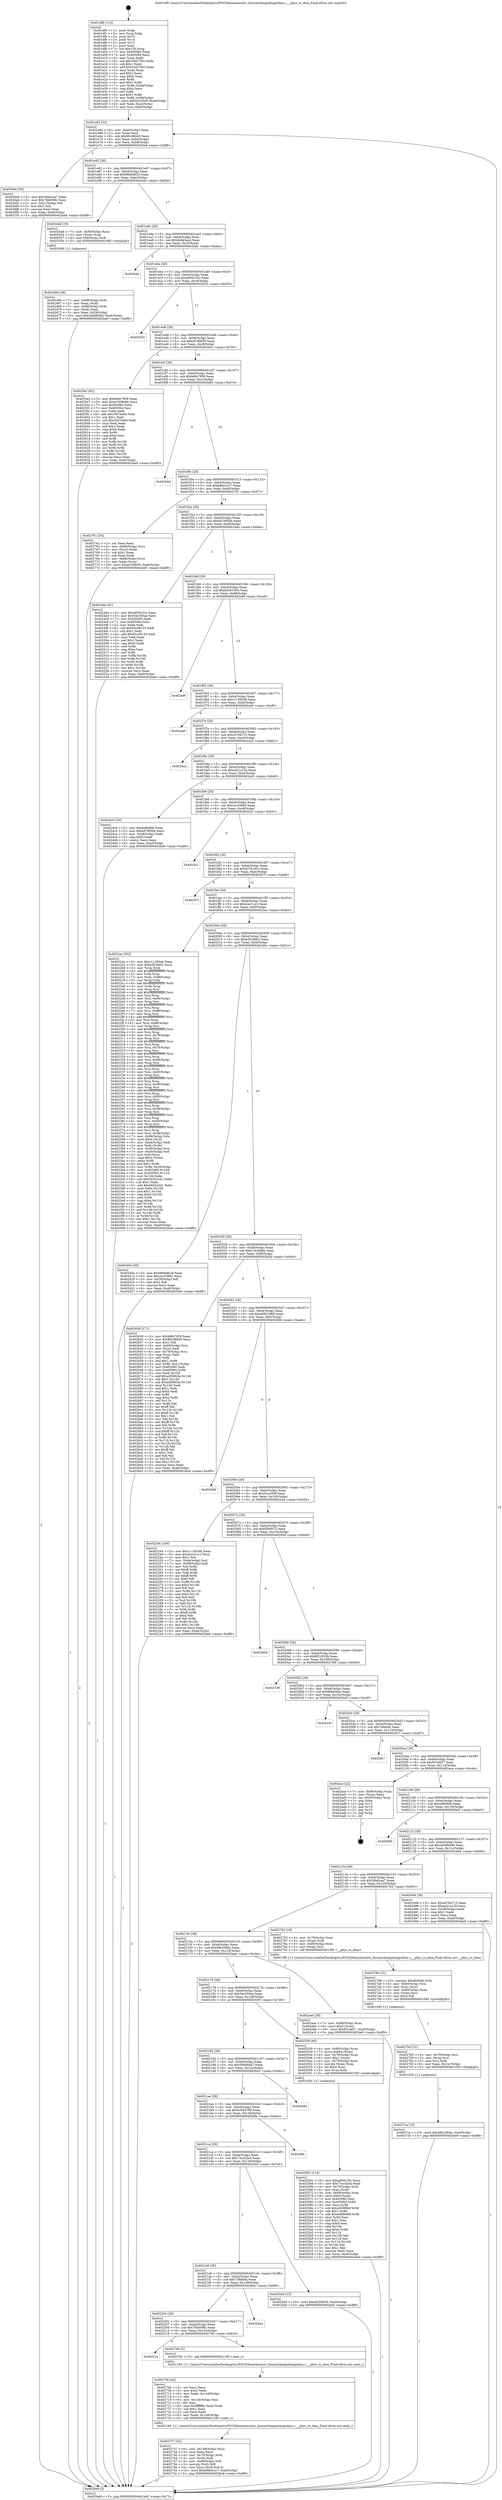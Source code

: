 digraph "0x401df0" {
  label = "0x401df0 (/mnt/c/Users/mathe/Desktop/tcc/POCII/binaries/extr_linuxarchmipsbmipsdma.c___phys_to_dma_Final-ollvm.out::main(0))"
  labelloc = "t"
  node[shape=record]

  Entry [label="",width=0.3,height=0.3,shape=circle,fillcolor=black,style=filled]
  "0x401e62" [label="{
     0x401e62 [32]\l
     | [instrs]\l
     &nbsp;&nbsp;0x401e62 \<+6\>: mov -0xa0(%rbp),%eax\l
     &nbsp;&nbsp;0x401e68 \<+2\>: mov %eax,%ecx\l
     &nbsp;&nbsp;0x401e6a \<+6\>: sub $0x80c08045,%ecx\l
     &nbsp;&nbsp;0x401e70 \<+6\>: mov %eax,-0xb4(%rbp)\l
     &nbsp;&nbsp;0x401e76 \<+6\>: mov %ecx,-0xb8(%rbp)\l
     &nbsp;&nbsp;0x401e7c \<+6\>: je 00000000004026e8 \<main+0x8f8\>\l
  }"]
  "0x4026e8" [label="{
     0x4026e8 [30]\l
     | [instrs]\l
     &nbsp;&nbsp;0x4026e8 \<+5\>: mov $0x38a0caa7,%eax\l
     &nbsp;&nbsp;0x4026ed \<+5\>: mov $0x76b009fc,%ecx\l
     &nbsp;&nbsp;0x4026f2 \<+3\>: mov -0x21(%rbp),%dl\l
     &nbsp;&nbsp;0x4026f5 \<+3\>: test $0x1,%dl\l
     &nbsp;&nbsp;0x4026f8 \<+3\>: cmovne %ecx,%eax\l
     &nbsp;&nbsp;0x4026fb \<+6\>: mov %eax,-0xa0(%rbp)\l
     &nbsp;&nbsp;0x402701 \<+5\>: jmp 0000000000402be9 \<main+0xdf9\>\l
  }"]
  "0x401e82" [label="{
     0x401e82 [28]\l
     | [instrs]\l
     &nbsp;&nbsp;0x401e82 \<+5\>: jmp 0000000000401e87 \<main+0x97\>\l
     &nbsp;&nbsp;0x401e87 \<+6\>: mov -0xb4(%rbp),%eax\l
     &nbsp;&nbsp;0x401e8d \<+5\>: sub $0x96dd4b29,%eax\l
     &nbsp;&nbsp;0x401e92 \<+6\>: mov %eax,-0xbc(%rbp)\l
     &nbsp;&nbsp;0x401e98 \<+6\>: je 000000000040244d \<main+0x65d\>\l
  }"]
  Exit [label="",width=0.3,height=0.3,shape=circle,fillcolor=black,style=filled,peripheries=2]
  "0x40244d" [label="{
     0x40244d [19]\l
     | [instrs]\l
     &nbsp;&nbsp;0x40244d \<+7\>: mov -0x90(%rbp),%rax\l
     &nbsp;&nbsp;0x402454 \<+3\>: mov (%rax),%rax\l
     &nbsp;&nbsp;0x402457 \<+4\>: mov 0x8(%rax),%rdi\l
     &nbsp;&nbsp;0x40245b \<+5\>: call 0000000000401060 \<atoi@plt\>\l
     | [calls]\l
     &nbsp;&nbsp;0x401060 \{1\} (unknown)\l
  }"]
  "0x401e9e" [label="{
     0x401e9e [28]\l
     | [instrs]\l
     &nbsp;&nbsp;0x401e9e \<+5\>: jmp 0000000000401ea3 \<main+0xb3\>\l
     &nbsp;&nbsp;0x401ea3 \<+6\>: mov -0xb4(%rbp),%eax\l
     &nbsp;&nbsp;0x401ea9 \<+5\>: sub $0x9a8d3acd,%eax\l
     &nbsp;&nbsp;0x401eae \<+6\>: mov %eax,-0xc0(%rbp)\l
     &nbsp;&nbsp;0x401eb4 \<+6\>: je 0000000000402bda \<main+0xdea\>\l
  }"]
  "0x4027ca" [label="{
     0x4027ca [15]\l
     | [instrs]\l
     &nbsp;&nbsp;0x4027ca \<+10\>: movl $0x48b3384e,-0xa0(%rbp)\l
     &nbsp;&nbsp;0x4027d4 \<+5\>: jmp 0000000000402be9 \<main+0xdf9\>\l
  }"]
  "0x402bda" [label="{
     0x402bda\l
  }", style=dashed]
  "0x401eba" [label="{
     0x401eba [28]\l
     | [instrs]\l
     &nbsp;&nbsp;0x401eba \<+5\>: jmp 0000000000401ebf \<main+0xcf\>\l
     &nbsp;&nbsp;0x401ebf \<+6\>: mov -0xb4(%rbp),%eax\l
     &nbsp;&nbsp;0x401ec5 \<+5\>: sub $0xa850c33c,%eax\l
     &nbsp;&nbsp;0x401eca \<+6\>: mov %eax,-0xc4(%rbp)\l
     &nbsp;&nbsp;0x401ed0 \<+6\>: je 0000000000402b25 \<main+0xd35\>\l
  }"]
  "0x4027b5" [label="{
     0x4027b5 [21]\l
     | [instrs]\l
     &nbsp;&nbsp;0x4027b5 \<+4\>: mov -0x70(%rbp),%rsi\l
     &nbsp;&nbsp;0x4027b9 \<+3\>: mov (%rsi),%rsi\l
     &nbsp;&nbsp;0x4027bc \<+3\>: mov %rsi,%rdi\l
     &nbsp;&nbsp;0x4027bf \<+6\>: mov %eax,-0x14c(%rbp)\l
     &nbsp;&nbsp;0x4027c5 \<+5\>: call 0000000000401030 \<free@plt\>\l
     | [calls]\l
     &nbsp;&nbsp;0x401030 \{1\} (unknown)\l
  }"]
  "0x402b25" [label="{
     0x402b25\l
  }", style=dashed]
  "0x401ed6" [label="{
     0x401ed6 [28]\l
     | [instrs]\l
     &nbsp;&nbsp;0x401ed6 \<+5\>: jmp 0000000000401edb \<main+0xeb\>\l
     &nbsp;&nbsp;0x401edb \<+6\>: mov -0xb4(%rbp),%eax\l
     &nbsp;&nbsp;0x401ee1 \<+5\>: sub $0xaf190b59,%eax\l
     &nbsp;&nbsp;0x401ee6 \<+6\>: mov %eax,-0xc8(%rbp)\l
     &nbsp;&nbsp;0x401eec \<+6\>: je 00000000004025e2 \<main+0x7f2\>\l
  }"]
  "0x402796" [label="{
     0x402796 [31]\l
     | [instrs]\l
     &nbsp;&nbsp;0x402796 \<+10\>: movabs $0x4030d6,%rdi\l
     &nbsp;&nbsp;0x4027a0 \<+4\>: mov -0x60(%rbp),%rsi\l
     &nbsp;&nbsp;0x4027a4 \<+3\>: mov %rax,(%rsi)\l
     &nbsp;&nbsp;0x4027a7 \<+4\>: mov -0x60(%rbp),%rax\l
     &nbsp;&nbsp;0x4027ab \<+3\>: mov (%rax),%rsi\l
     &nbsp;&nbsp;0x4027ae \<+2\>: mov $0x0,%al\l
     &nbsp;&nbsp;0x4027b0 \<+5\>: call 0000000000401040 \<printf@plt\>\l
     | [calls]\l
     &nbsp;&nbsp;0x401040 \{1\} (unknown)\l
  }"]
  "0x4025e2" [label="{
     0x4025e2 [91]\l
     | [instrs]\l
     &nbsp;&nbsp;0x4025e2 \<+5\>: mov $0xb6fa7959,%eax\l
     &nbsp;&nbsp;0x4025e7 \<+5\>: mov $0xe7d38d8e,%ecx\l
     &nbsp;&nbsp;0x4025ec \<+7\>: mov 0x405060,%edx\l
     &nbsp;&nbsp;0x4025f3 \<+7\>: mov 0x405064,%esi\l
     &nbsp;&nbsp;0x4025fa \<+2\>: mov %edx,%edi\l
     &nbsp;&nbsp;0x4025fc \<+6\>: add $0xc587ee0e,%edi\l
     &nbsp;&nbsp;0x402602 \<+3\>: sub $0x1,%edi\l
     &nbsp;&nbsp;0x402605 \<+6\>: sub $0xc587ee0e,%edi\l
     &nbsp;&nbsp;0x40260b \<+3\>: imul %edi,%edx\l
     &nbsp;&nbsp;0x40260e \<+3\>: and $0x1,%edx\l
     &nbsp;&nbsp;0x402611 \<+3\>: cmp $0x0,%edx\l
     &nbsp;&nbsp;0x402614 \<+4\>: sete %r8b\l
     &nbsp;&nbsp;0x402618 \<+3\>: cmp $0xa,%esi\l
     &nbsp;&nbsp;0x40261b \<+4\>: setl %r9b\l
     &nbsp;&nbsp;0x40261f \<+3\>: mov %r8b,%r10b\l
     &nbsp;&nbsp;0x402622 \<+3\>: and %r9b,%r10b\l
     &nbsp;&nbsp;0x402625 \<+3\>: xor %r9b,%r8b\l
     &nbsp;&nbsp;0x402628 \<+3\>: or %r8b,%r10b\l
     &nbsp;&nbsp;0x40262b \<+4\>: test $0x1,%r10b\l
     &nbsp;&nbsp;0x40262f \<+3\>: cmovne %ecx,%eax\l
     &nbsp;&nbsp;0x402632 \<+6\>: mov %eax,-0xa0(%rbp)\l
     &nbsp;&nbsp;0x402638 \<+5\>: jmp 0000000000402be9 \<main+0xdf9\>\l
  }"]
  "0x401ef2" [label="{
     0x401ef2 [28]\l
     | [instrs]\l
     &nbsp;&nbsp;0x401ef2 \<+5\>: jmp 0000000000401ef7 \<main+0x107\>\l
     &nbsp;&nbsp;0x401ef7 \<+6\>: mov -0xb4(%rbp),%eax\l
     &nbsp;&nbsp;0x401efd \<+5\>: sub $0xb6fa7959,%eax\l
     &nbsp;&nbsp;0x401f02 \<+6\>: mov %eax,-0xcc(%rbp)\l
     &nbsp;&nbsp;0x401f08 \<+6\>: je 0000000000402b6d \<main+0xd7d\>\l
  }"]
  "0x402737" [label="{
     0x402737 [42]\l
     | [instrs]\l
     &nbsp;&nbsp;0x402737 \<+6\>: mov -0x148(%rbp),%ecx\l
     &nbsp;&nbsp;0x40273d \<+3\>: imul %eax,%ecx\l
     &nbsp;&nbsp;0x402740 \<+4\>: mov -0x70(%rbp),%rdi\l
     &nbsp;&nbsp;0x402744 \<+3\>: mov (%rdi),%rdi\l
     &nbsp;&nbsp;0x402747 \<+4\>: mov -0x68(%rbp),%r8\l
     &nbsp;&nbsp;0x40274b \<+3\>: movslq (%r8),%r8\l
     &nbsp;&nbsp;0x40274e \<+4\>: mov %ecx,(%rdi,%r8,4)\l
     &nbsp;&nbsp;0x402752 \<+10\>: movl $0xb96cb1e7,-0xa0(%rbp)\l
     &nbsp;&nbsp;0x40275c \<+5\>: jmp 0000000000402be9 \<main+0xdf9\>\l
  }"]
  "0x402b6d" [label="{
     0x402b6d\l
  }", style=dashed]
  "0x401f0e" [label="{
     0x401f0e [28]\l
     | [instrs]\l
     &nbsp;&nbsp;0x401f0e \<+5\>: jmp 0000000000401f13 \<main+0x123\>\l
     &nbsp;&nbsp;0x401f13 \<+6\>: mov -0xb4(%rbp),%eax\l
     &nbsp;&nbsp;0x401f19 \<+5\>: sub $0xb96cb1e7,%eax\l
     &nbsp;&nbsp;0x401f1e \<+6\>: mov %eax,-0xd0(%rbp)\l
     &nbsp;&nbsp;0x401f24 \<+6\>: je 0000000000402761 \<main+0x971\>\l
  }"]
  "0x40270b" [label="{
     0x40270b [44]\l
     | [instrs]\l
     &nbsp;&nbsp;0x40270b \<+2\>: xor %ecx,%ecx\l
     &nbsp;&nbsp;0x40270d \<+5\>: mov $0x2,%edx\l
     &nbsp;&nbsp;0x402712 \<+6\>: mov %edx,-0x144(%rbp)\l
     &nbsp;&nbsp;0x402718 \<+1\>: cltd\l
     &nbsp;&nbsp;0x402719 \<+6\>: mov -0x144(%rbp),%esi\l
     &nbsp;&nbsp;0x40271f \<+2\>: idiv %esi\l
     &nbsp;&nbsp;0x402721 \<+6\>: imul $0xfffffffe,%edx,%edx\l
     &nbsp;&nbsp;0x402727 \<+3\>: sub $0x1,%ecx\l
     &nbsp;&nbsp;0x40272a \<+2\>: sub %ecx,%edx\l
     &nbsp;&nbsp;0x40272c \<+6\>: mov %edx,-0x148(%rbp)\l
     &nbsp;&nbsp;0x402732 \<+5\>: call 0000000000401160 \<next_i\>\l
     | [calls]\l
     &nbsp;&nbsp;0x401160 \{1\} (/mnt/c/Users/mathe/Desktop/tcc/POCII/binaries/extr_linuxarchmipsbmipsdma.c___phys_to_dma_Final-ollvm.out::next_i)\l
  }"]
  "0x402761" [label="{
     0x402761 [34]\l
     | [instrs]\l
     &nbsp;&nbsp;0x402761 \<+2\>: xor %eax,%eax\l
     &nbsp;&nbsp;0x402763 \<+4\>: mov -0x68(%rbp),%rcx\l
     &nbsp;&nbsp;0x402767 \<+2\>: mov (%rcx),%edx\l
     &nbsp;&nbsp;0x402769 \<+3\>: sub $0x1,%eax\l
     &nbsp;&nbsp;0x40276c \<+2\>: sub %eax,%edx\l
     &nbsp;&nbsp;0x40276e \<+4\>: mov -0x68(%rbp),%rcx\l
     &nbsp;&nbsp;0x402772 \<+2\>: mov %edx,(%rcx)\l
     &nbsp;&nbsp;0x402774 \<+10\>: movl $0xaf190b59,-0xa0(%rbp)\l
     &nbsp;&nbsp;0x40277e \<+5\>: jmp 0000000000402be9 \<main+0xdf9\>\l
  }"]
  "0x401f2a" [label="{
     0x401f2a [28]\l
     | [instrs]\l
     &nbsp;&nbsp;0x401f2a \<+5\>: jmp 0000000000401f2f \<main+0x13f\>\l
     &nbsp;&nbsp;0x401f2f \<+6\>: mov -0xb4(%rbp),%eax\l
     &nbsp;&nbsp;0x401f35 \<+5\>: sub $0xbd76f5bb,%eax\l
     &nbsp;&nbsp;0x401f3a \<+6\>: mov %eax,-0xd4(%rbp)\l
     &nbsp;&nbsp;0x401f40 \<+6\>: je 00000000004024de \<main+0x6ee\>\l
  }"]
  "0x40221e" [label="{
     0x40221e\l
  }", style=dashed]
  "0x4024de" [label="{
     0x4024de [91]\l
     | [instrs]\l
     &nbsp;&nbsp;0x4024de \<+5\>: mov $0xa850c33c,%eax\l
     &nbsp;&nbsp;0x4024e3 \<+5\>: mov $0x54e350ae,%ecx\l
     &nbsp;&nbsp;0x4024e8 \<+7\>: mov 0x405060,%edx\l
     &nbsp;&nbsp;0x4024ef \<+7\>: mov 0x405064,%esi\l
     &nbsp;&nbsp;0x4024f6 \<+2\>: mov %edx,%edi\l
     &nbsp;&nbsp;0x4024f8 \<+6\>: sub $0x83c08133,%edi\l
     &nbsp;&nbsp;0x4024fe \<+3\>: sub $0x1,%edi\l
     &nbsp;&nbsp;0x402501 \<+6\>: add $0x83c08133,%edi\l
     &nbsp;&nbsp;0x402507 \<+3\>: imul %edi,%edx\l
     &nbsp;&nbsp;0x40250a \<+3\>: and $0x1,%edx\l
     &nbsp;&nbsp;0x40250d \<+3\>: cmp $0x0,%edx\l
     &nbsp;&nbsp;0x402510 \<+4\>: sete %r8b\l
     &nbsp;&nbsp;0x402514 \<+3\>: cmp $0xa,%esi\l
     &nbsp;&nbsp;0x402517 \<+4\>: setl %r9b\l
     &nbsp;&nbsp;0x40251b \<+3\>: mov %r8b,%r10b\l
     &nbsp;&nbsp;0x40251e \<+3\>: and %r9b,%r10b\l
     &nbsp;&nbsp;0x402521 \<+3\>: xor %r9b,%r8b\l
     &nbsp;&nbsp;0x402524 \<+3\>: or %r8b,%r10b\l
     &nbsp;&nbsp;0x402527 \<+4\>: test $0x1,%r10b\l
     &nbsp;&nbsp;0x40252b \<+3\>: cmovne %ecx,%eax\l
     &nbsp;&nbsp;0x40252e \<+6\>: mov %eax,-0xa0(%rbp)\l
     &nbsp;&nbsp;0x402534 \<+5\>: jmp 0000000000402be9 \<main+0xdf9\>\l
  }"]
  "0x401f46" [label="{
     0x401f46 [28]\l
     | [instrs]\l
     &nbsp;&nbsp;0x401f46 \<+5\>: jmp 0000000000401f4b \<main+0x15b\>\l
     &nbsp;&nbsp;0x401f4b \<+6\>: mov -0xb4(%rbp),%eax\l
     &nbsp;&nbsp;0x401f51 \<+5\>: sub $0xbe361004,%eax\l
     &nbsp;&nbsp;0x401f56 \<+6\>: mov %eax,-0xd8(%rbp)\l
     &nbsp;&nbsp;0x401f5c \<+6\>: je 0000000000402a9f \<main+0xcaf\>\l
  }"]
  "0x402706" [label="{
     0x402706 [5]\l
     | [instrs]\l
     &nbsp;&nbsp;0x402706 \<+5\>: call 0000000000401160 \<next_i\>\l
     | [calls]\l
     &nbsp;&nbsp;0x401160 \{1\} (/mnt/c/Users/mathe/Desktop/tcc/POCII/binaries/extr_linuxarchmipsbmipsdma.c___phys_to_dma_Final-ollvm.out::next_i)\l
  }"]
  "0x402a9f" [label="{
     0x402a9f\l
  }", style=dashed]
  "0x401f62" [label="{
     0x401f62 [28]\l
     | [instrs]\l
     &nbsp;&nbsp;0x401f62 \<+5\>: jmp 0000000000401f67 \<main+0x177\>\l
     &nbsp;&nbsp;0x401f67 \<+6\>: mov -0xb4(%rbp),%eax\l
     &nbsp;&nbsp;0x401f6d \<+5\>: sub $0xc1138346,%eax\l
     &nbsp;&nbsp;0x401f72 \<+6\>: mov %eax,-0xdc(%rbp)\l
     &nbsp;&nbsp;0x401f78 \<+6\>: je 0000000000402ae0 \<main+0xcf0\>\l
  }"]
  "0x402202" [label="{
     0x402202 [28]\l
     | [instrs]\l
     &nbsp;&nbsp;0x402202 \<+5\>: jmp 0000000000402207 \<main+0x417\>\l
     &nbsp;&nbsp;0x402207 \<+6\>: mov -0xb4(%rbp),%eax\l
     &nbsp;&nbsp;0x40220d \<+5\>: sub $0x76b009fc,%eax\l
     &nbsp;&nbsp;0x402212 \<+6\>: mov %eax,-0x13c(%rbp)\l
     &nbsp;&nbsp;0x402218 \<+6\>: je 0000000000402706 \<main+0x916\>\l
  }"]
  "0x402ae0" [label="{
     0x402ae0\l
  }", style=dashed]
  "0x401f7e" [label="{
     0x401f7e [28]\l
     | [instrs]\l
     &nbsp;&nbsp;0x401f7e \<+5\>: jmp 0000000000401f83 \<main+0x193\>\l
     &nbsp;&nbsp;0x401f83 \<+6\>: mov -0xb4(%rbp),%eax\l
     &nbsp;&nbsp;0x401f89 \<+5\>: sub $0xcb784713,%eax\l
     &nbsp;&nbsp;0x401f8e \<+6\>: mov %eax,-0xe0(%rbp)\l
     &nbsp;&nbsp;0x401f94 \<+6\>: je 00000000004024a2 \<main+0x6b2\>\l
  }"]
  "0x4029e4" [label="{
     0x4029e4\l
  }", style=dashed]
  "0x4024a2" [label="{
     0x4024a2\l
  }", style=dashed]
  "0x401f9a" [label="{
     0x401f9a [28]\l
     | [instrs]\l
     &nbsp;&nbsp;0x401f9a \<+5\>: jmp 0000000000401f9f \<main+0x1af\>\l
     &nbsp;&nbsp;0x401f9f \<+6\>: mov -0xb4(%rbp),%eax\l
     &nbsp;&nbsp;0x401fa5 \<+5\>: sub $0xce21a12b,%eax\l
     &nbsp;&nbsp;0x401faa \<+6\>: mov %eax,-0xe4(%rbp)\l
     &nbsp;&nbsp;0x401fb0 \<+6\>: je 00000000004024c0 \<main+0x6d0\>\l
  }"]
  "0x4021e6" [label="{
     0x4021e6 [28]\l
     | [instrs]\l
     &nbsp;&nbsp;0x4021e6 \<+5\>: jmp 00000000004021eb \<main+0x3fb\>\l
     &nbsp;&nbsp;0x4021eb \<+6\>: mov -0xb4(%rbp),%eax\l
     &nbsp;&nbsp;0x4021f1 \<+5\>: sub $0x73f6fa8a,%eax\l
     &nbsp;&nbsp;0x4021f6 \<+6\>: mov %eax,-0x138(%rbp)\l
     &nbsp;&nbsp;0x4021fc \<+6\>: je 00000000004029e4 \<main+0xbf4\>\l
  }"]
  "0x4024c0" [label="{
     0x4024c0 [30]\l
     | [instrs]\l
     &nbsp;&nbsp;0x4024c0 \<+5\>: mov $0xee8080b,%eax\l
     &nbsp;&nbsp;0x4024c5 \<+5\>: mov $0xbd76f5bb,%ecx\l
     &nbsp;&nbsp;0x4024ca \<+3\>: mov -0x28(%rbp),%edx\l
     &nbsp;&nbsp;0x4024cd \<+3\>: cmp $0x0,%edx\l
     &nbsp;&nbsp;0x4024d0 \<+3\>: cmove %ecx,%eax\l
     &nbsp;&nbsp;0x4024d3 \<+6\>: mov %eax,-0xa0(%rbp)\l
     &nbsp;&nbsp;0x4024d9 \<+5\>: jmp 0000000000402be9 \<main+0xdf9\>\l
  }"]
  "0x401fb6" [label="{
     0x401fb6 [28]\l
     | [instrs]\l
     &nbsp;&nbsp;0x401fb6 \<+5\>: jmp 0000000000401fbb \<main+0x1cb\>\l
     &nbsp;&nbsp;0x401fbb \<+6\>: mov -0xb4(%rbp),%eax\l
     &nbsp;&nbsp;0x401fc1 \<+5\>: sub $0xcec33962,%eax\l
     &nbsp;&nbsp;0x401fc6 \<+6\>: mov %eax,-0xe8(%rbp)\l
     &nbsp;&nbsp;0x401fcc \<+6\>: je 000000000040242c \<main+0x63c\>\l
  }"]
  "0x4025d3" [label="{
     0x4025d3 [15]\l
     | [instrs]\l
     &nbsp;&nbsp;0x4025d3 \<+10\>: movl $0xaf190b59,-0xa0(%rbp)\l
     &nbsp;&nbsp;0x4025dd \<+5\>: jmp 0000000000402be9 \<main+0xdf9\>\l
  }"]
  "0x40242c" [label="{
     0x40242c\l
  }", style=dashed]
  "0x401fd2" [label="{
     0x401fd2 [28]\l
     | [instrs]\l
     &nbsp;&nbsp;0x401fd2 \<+5\>: jmp 0000000000401fd7 \<main+0x1e7\>\l
     &nbsp;&nbsp;0x401fd7 \<+6\>: mov -0xb4(%rbp),%eax\l
     &nbsp;&nbsp;0x401fdd \<+5\>: sub $0xd27b192c,%eax\l
     &nbsp;&nbsp;0x401fe2 \<+6\>: mov %eax,-0xec(%rbp)\l
     &nbsp;&nbsp;0x401fe8 \<+6\>: je 000000000040297f \<main+0xb8f\>\l
  }"]
  "0x4021ca" [label="{
     0x4021ca [28]\l
     | [instrs]\l
     &nbsp;&nbsp;0x4021ca \<+5\>: jmp 00000000004021cf \<main+0x3df\>\l
     &nbsp;&nbsp;0x4021cf \<+6\>: mov -0xb4(%rbp),%eax\l
     &nbsp;&nbsp;0x4021d5 \<+5\>: sub $0x73cc42ed,%eax\l
     &nbsp;&nbsp;0x4021da \<+6\>: mov %eax,-0x134(%rbp)\l
     &nbsp;&nbsp;0x4021e0 \<+6\>: je 00000000004025d3 \<main+0x7e3\>\l
  }"]
  "0x40297f" [label="{
     0x40297f\l
  }", style=dashed]
  "0x401fee" [label="{
     0x401fee [28]\l
     | [instrs]\l
     &nbsp;&nbsp;0x401fee \<+5\>: jmp 0000000000401ff3 \<main+0x203\>\l
     &nbsp;&nbsp;0x401ff3 \<+6\>: mov -0xb4(%rbp),%eax\l
     &nbsp;&nbsp;0x401ff9 \<+5\>: sub $0xdca31cc1,%eax\l
     &nbsp;&nbsp;0x401ffe \<+6\>: mov %eax,-0xf0(%rbp)\l
     &nbsp;&nbsp;0x402004 \<+6\>: je 00000000004022ae \<main+0x4be\>\l
  }"]
  "0x4028fa" [label="{
     0x4028fa\l
  }", style=dashed]
  "0x4022ae" [label="{
     0x4022ae [352]\l
     | [instrs]\l
     &nbsp;&nbsp;0x4022ae \<+5\>: mov $0xc1138346,%eax\l
     &nbsp;&nbsp;0x4022b3 \<+5\>: mov $0xe3f1b662,%ecx\l
     &nbsp;&nbsp;0x4022b8 \<+3\>: mov %rsp,%rdx\l
     &nbsp;&nbsp;0x4022bb \<+4\>: add $0xfffffffffffffff0,%rdx\l
     &nbsp;&nbsp;0x4022bf \<+3\>: mov %rdx,%rsp\l
     &nbsp;&nbsp;0x4022c2 \<+7\>: mov %rdx,-0x98(%rbp)\l
     &nbsp;&nbsp;0x4022c9 \<+3\>: mov %rsp,%rdx\l
     &nbsp;&nbsp;0x4022cc \<+4\>: add $0xfffffffffffffff0,%rdx\l
     &nbsp;&nbsp;0x4022d0 \<+3\>: mov %rdx,%rsp\l
     &nbsp;&nbsp;0x4022d3 \<+3\>: mov %rsp,%rsi\l
     &nbsp;&nbsp;0x4022d6 \<+4\>: add $0xfffffffffffffff0,%rsi\l
     &nbsp;&nbsp;0x4022da \<+3\>: mov %rsi,%rsp\l
     &nbsp;&nbsp;0x4022dd \<+7\>: mov %rsi,-0x90(%rbp)\l
     &nbsp;&nbsp;0x4022e4 \<+3\>: mov %rsp,%rsi\l
     &nbsp;&nbsp;0x4022e7 \<+4\>: add $0xfffffffffffffff0,%rsi\l
     &nbsp;&nbsp;0x4022eb \<+3\>: mov %rsi,%rsp\l
     &nbsp;&nbsp;0x4022ee \<+7\>: mov %rsi,-0x88(%rbp)\l
     &nbsp;&nbsp;0x4022f5 \<+3\>: mov %rsp,%rsi\l
     &nbsp;&nbsp;0x4022f8 \<+4\>: add $0xfffffffffffffff0,%rsi\l
     &nbsp;&nbsp;0x4022fc \<+3\>: mov %rsi,%rsp\l
     &nbsp;&nbsp;0x4022ff \<+4\>: mov %rsi,-0x80(%rbp)\l
     &nbsp;&nbsp;0x402303 \<+3\>: mov %rsp,%rsi\l
     &nbsp;&nbsp;0x402306 \<+4\>: add $0xfffffffffffffff0,%rsi\l
     &nbsp;&nbsp;0x40230a \<+3\>: mov %rsi,%rsp\l
     &nbsp;&nbsp;0x40230d \<+4\>: mov %rsi,-0x78(%rbp)\l
     &nbsp;&nbsp;0x402311 \<+3\>: mov %rsp,%rsi\l
     &nbsp;&nbsp;0x402314 \<+4\>: add $0xfffffffffffffff0,%rsi\l
     &nbsp;&nbsp;0x402318 \<+3\>: mov %rsi,%rsp\l
     &nbsp;&nbsp;0x40231b \<+4\>: mov %rsi,-0x70(%rbp)\l
     &nbsp;&nbsp;0x40231f \<+3\>: mov %rsp,%rsi\l
     &nbsp;&nbsp;0x402322 \<+4\>: add $0xfffffffffffffff0,%rsi\l
     &nbsp;&nbsp;0x402326 \<+3\>: mov %rsi,%rsp\l
     &nbsp;&nbsp;0x402329 \<+4\>: mov %rsi,-0x68(%rbp)\l
     &nbsp;&nbsp;0x40232d \<+3\>: mov %rsp,%rsi\l
     &nbsp;&nbsp;0x402330 \<+4\>: add $0xfffffffffffffff0,%rsi\l
     &nbsp;&nbsp;0x402334 \<+3\>: mov %rsi,%rsp\l
     &nbsp;&nbsp;0x402337 \<+4\>: mov %rsi,-0x60(%rbp)\l
     &nbsp;&nbsp;0x40233b \<+3\>: mov %rsp,%rsi\l
     &nbsp;&nbsp;0x40233e \<+4\>: add $0xfffffffffffffff0,%rsi\l
     &nbsp;&nbsp;0x402342 \<+3\>: mov %rsi,%rsp\l
     &nbsp;&nbsp;0x402345 \<+4\>: mov %rsi,-0x58(%rbp)\l
     &nbsp;&nbsp;0x402349 \<+3\>: mov %rsp,%rsi\l
     &nbsp;&nbsp;0x40234c \<+4\>: add $0xfffffffffffffff0,%rsi\l
     &nbsp;&nbsp;0x402350 \<+3\>: mov %rsi,%rsp\l
     &nbsp;&nbsp;0x402353 \<+4\>: mov %rsi,-0x50(%rbp)\l
     &nbsp;&nbsp;0x402357 \<+3\>: mov %rsp,%rsi\l
     &nbsp;&nbsp;0x40235a \<+4\>: add $0xfffffffffffffff0,%rsi\l
     &nbsp;&nbsp;0x40235e \<+3\>: mov %rsi,%rsp\l
     &nbsp;&nbsp;0x402361 \<+4\>: mov %rsi,-0x48(%rbp)\l
     &nbsp;&nbsp;0x402365 \<+3\>: mov %rsp,%rsi\l
     &nbsp;&nbsp;0x402368 \<+4\>: add $0xfffffffffffffff0,%rsi\l
     &nbsp;&nbsp;0x40236c \<+3\>: mov %rsi,%rsp\l
     &nbsp;&nbsp;0x40236f \<+4\>: mov %rsi,-0x40(%rbp)\l
     &nbsp;&nbsp;0x402373 \<+3\>: mov %rsp,%rsi\l
     &nbsp;&nbsp;0x402376 \<+4\>: add $0xfffffffffffffff0,%rsi\l
     &nbsp;&nbsp;0x40237a \<+3\>: mov %rsi,%rsp\l
     &nbsp;&nbsp;0x40237d \<+4\>: mov %rsi,-0x38(%rbp)\l
     &nbsp;&nbsp;0x402381 \<+7\>: mov -0x98(%rbp),%rsi\l
     &nbsp;&nbsp;0x402388 \<+6\>: movl $0x0,(%rsi)\l
     &nbsp;&nbsp;0x40238e \<+6\>: mov -0xa4(%rbp),%edi\l
     &nbsp;&nbsp;0x402394 \<+2\>: mov %edi,(%rdx)\l
     &nbsp;&nbsp;0x402396 \<+7\>: mov -0x90(%rbp),%rsi\l
     &nbsp;&nbsp;0x40239d \<+7\>: mov -0xb0(%rbp),%r8\l
     &nbsp;&nbsp;0x4023a4 \<+3\>: mov %r8,(%rsi)\l
     &nbsp;&nbsp;0x4023a7 \<+3\>: cmpl $0x2,(%rdx)\l
     &nbsp;&nbsp;0x4023aa \<+4\>: setne %r9b\l
     &nbsp;&nbsp;0x4023ae \<+4\>: and $0x1,%r9b\l
     &nbsp;&nbsp;0x4023b2 \<+4\>: mov %r9b,-0x29(%rbp)\l
     &nbsp;&nbsp;0x4023b6 \<+8\>: mov 0x405060,%r10d\l
     &nbsp;&nbsp;0x4023be \<+8\>: mov 0x405064,%r11d\l
     &nbsp;&nbsp;0x4023c6 \<+3\>: mov %r10d,%ebx\l
     &nbsp;&nbsp;0x4023c9 \<+6\>: sub $0x502b2441,%ebx\l
     &nbsp;&nbsp;0x4023cf \<+3\>: sub $0x1,%ebx\l
     &nbsp;&nbsp;0x4023d2 \<+6\>: add $0x502b2441,%ebx\l
     &nbsp;&nbsp;0x4023d8 \<+4\>: imul %ebx,%r10d\l
     &nbsp;&nbsp;0x4023dc \<+4\>: and $0x1,%r10d\l
     &nbsp;&nbsp;0x4023e0 \<+4\>: cmp $0x0,%r10d\l
     &nbsp;&nbsp;0x4023e4 \<+4\>: sete %r9b\l
     &nbsp;&nbsp;0x4023e8 \<+4\>: cmp $0xa,%r11d\l
     &nbsp;&nbsp;0x4023ec \<+4\>: setl %r14b\l
     &nbsp;&nbsp;0x4023f0 \<+3\>: mov %r9b,%r15b\l
     &nbsp;&nbsp;0x4023f3 \<+3\>: and %r14b,%r15b\l
     &nbsp;&nbsp;0x4023f6 \<+3\>: xor %r14b,%r9b\l
     &nbsp;&nbsp;0x4023f9 \<+3\>: or %r9b,%r15b\l
     &nbsp;&nbsp;0x4023fc \<+4\>: test $0x1,%r15b\l
     &nbsp;&nbsp;0x402400 \<+3\>: cmovne %ecx,%eax\l
     &nbsp;&nbsp;0x402403 \<+6\>: mov %eax,-0xa0(%rbp)\l
     &nbsp;&nbsp;0x402409 \<+5\>: jmp 0000000000402be9 \<main+0xdf9\>\l
  }"]
  "0x40200a" [label="{
     0x40200a [28]\l
     | [instrs]\l
     &nbsp;&nbsp;0x40200a \<+5\>: jmp 000000000040200f \<main+0x21f\>\l
     &nbsp;&nbsp;0x40200f \<+6\>: mov -0xb4(%rbp),%eax\l
     &nbsp;&nbsp;0x402015 \<+5\>: sub $0xe3f1b662,%eax\l
     &nbsp;&nbsp;0x40201a \<+6\>: mov %eax,-0xf4(%rbp)\l
     &nbsp;&nbsp;0x402020 \<+6\>: je 000000000040240e \<main+0x61e\>\l
  }"]
  "0x4021ae" [label="{
     0x4021ae [28]\l
     | [instrs]\l
     &nbsp;&nbsp;0x4021ae \<+5\>: jmp 00000000004021b3 \<main+0x3c3\>\l
     &nbsp;&nbsp;0x4021b3 \<+6\>: mov -0xb4(%rbp),%eax\l
     &nbsp;&nbsp;0x4021b9 \<+5\>: sub $0x6c954798,%eax\l
     &nbsp;&nbsp;0x4021be \<+6\>: mov %eax,-0x130(%rbp)\l
     &nbsp;&nbsp;0x4021c4 \<+6\>: je 00000000004028fa \<main+0xb0a\>\l
  }"]
  "0x40240e" [label="{
     0x40240e [30]\l
     | [instrs]\l
     &nbsp;&nbsp;0x40240e \<+5\>: mov $0x96dd4b29,%eax\l
     &nbsp;&nbsp;0x402413 \<+5\>: mov $0xcec33962,%ecx\l
     &nbsp;&nbsp;0x402418 \<+3\>: mov -0x29(%rbp),%dl\l
     &nbsp;&nbsp;0x40241b \<+3\>: test $0x1,%dl\l
     &nbsp;&nbsp;0x40241e \<+3\>: cmovne %ecx,%eax\l
     &nbsp;&nbsp;0x402421 \<+6\>: mov %eax,-0xa0(%rbp)\l
     &nbsp;&nbsp;0x402427 \<+5\>: jmp 0000000000402be9 \<main+0xdf9\>\l
  }"]
  "0x402026" [label="{
     0x402026 [28]\l
     | [instrs]\l
     &nbsp;&nbsp;0x402026 \<+5\>: jmp 000000000040202b \<main+0x23b\>\l
     &nbsp;&nbsp;0x40202b \<+6\>: mov -0xb4(%rbp),%eax\l
     &nbsp;&nbsp;0x402031 \<+5\>: sub $0xe7d38d8e,%eax\l
     &nbsp;&nbsp;0x402036 \<+6\>: mov %eax,-0xf8(%rbp)\l
     &nbsp;&nbsp;0x40203c \<+6\>: je 000000000040263d \<main+0x84d\>\l
  }"]
  "0x402b92" [label="{
     0x402b92\l
  }", style=dashed]
  "0x40263d" [label="{
     0x40263d [171]\l
     | [instrs]\l
     &nbsp;&nbsp;0x40263d \<+5\>: mov $0xb6fa7959,%eax\l
     &nbsp;&nbsp;0x402642 \<+5\>: mov $0x80c08045,%ecx\l
     &nbsp;&nbsp;0x402647 \<+2\>: mov $0x1,%dl\l
     &nbsp;&nbsp;0x402649 \<+4\>: mov -0x68(%rbp),%rsi\l
     &nbsp;&nbsp;0x40264d \<+2\>: mov (%rsi),%edi\l
     &nbsp;&nbsp;0x40264f \<+4\>: mov -0x78(%rbp),%rsi\l
     &nbsp;&nbsp;0x402653 \<+2\>: cmp (%rsi),%edi\l
     &nbsp;&nbsp;0x402655 \<+4\>: setl %r8b\l
     &nbsp;&nbsp;0x402659 \<+4\>: and $0x1,%r8b\l
     &nbsp;&nbsp;0x40265d \<+4\>: mov %r8b,-0x21(%rbp)\l
     &nbsp;&nbsp;0x402661 \<+7\>: mov 0x405060,%edi\l
     &nbsp;&nbsp;0x402668 \<+8\>: mov 0x405064,%r9d\l
     &nbsp;&nbsp;0x402670 \<+3\>: mov %edi,%r10d\l
     &nbsp;&nbsp;0x402673 \<+7\>: add $0xa2f0863a,%r10d\l
     &nbsp;&nbsp;0x40267a \<+4\>: sub $0x1,%r10d\l
     &nbsp;&nbsp;0x40267e \<+7\>: sub $0xa2f0863a,%r10d\l
     &nbsp;&nbsp;0x402685 \<+4\>: imul %r10d,%edi\l
     &nbsp;&nbsp;0x402689 \<+3\>: and $0x1,%edi\l
     &nbsp;&nbsp;0x40268c \<+3\>: cmp $0x0,%edi\l
     &nbsp;&nbsp;0x40268f \<+4\>: sete %r8b\l
     &nbsp;&nbsp;0x402693 \<+4\>: cmp $0xa,%r9d\l
     &nbsp;&nbsp;0x402697 \<+4\>: setl %r11b\l
     &nbsp;&nbsp;0x40269b \<+3\>: mov %r8b,%bl\l
     &nbsp;&nbsp;0x40269e \<+3\>: xor $0xff,%bl\l
     &nbsp;&nbsp;0x4026a1 \<+3\>: mov %r11b,%r14b\l
     &nbsp;&nbsp;0x4026a4 \<+4\>: xor $0xff,%r14b\l
     &nbsp;&nbsp;0x4026a8 \<+3\>: xor $0x1,%dl\l
     &nbsp;&nbsp;0x4026ab \<+3\>: mov %bl,%r15b\l
     &nbsp;&nbsp;0x4026ae \<+4\>: and $0xff,%r15b\l
     &nbsp;&nbsp;0x4026b2 \<+3\>: and %dl,%r8b\l
     &nbsp;&nbsp;0x4026b5 \<+3\>: mov %r14b,%r12b\l
     &nbsp;&nbsp;0x4026b8 \<+4\>: and $0xff,%r12b\l
     &nbsp;&nbsp;0x4026bc \<+3\>: and %dl,%r11b\l
     &nbsp;&nbsp;0x4026bf \<+3\>: or %r8b,%r15b\l
     &nbsp;&nbsp;0x4026c2 \<+3\>: or %r11b,%r12b\l
     &nbsp;&nbsp;0x4026c5 \<+3\>: xor %r12b,%r15b\l
     &nbsp;&nbsp;0x4026c8 \<+3\>: or %r14b,%bl\l
     &nbsp;&nbsp;0x4026cb \<+3\>: xor $0xff,%bl\l
     &nbsp;&nbsp;0x4026ce \<+3\>: or $0x1,%dl\l
     &nbsp;&nbsp;0x4026d1 \<+2\>: and %dl,%bl\l
     &nbsp;&nbsp;0x4026d3 \<+3\>: or %bl,%r15b\l
     &nbsp;&nbsp;0x4026d6 \<+4\>: test $0x1,%r15b\l
     &nbsp;&nbsp;0x4026da \<+3\>: cmovne %ecx,%eax\l
     &nbsp;&nbsp;0x4026dd \<+6\>: mov %eax,-0xa0(%rbp)\l
     &nbsp;&nbsp;0x4026e3 \<+5\>: jmp 0000000000402be9 \<main+0xdf9\>\l
  }"]
  "0x402042" [label="{
     0x402042 [28]\l
     | [instrs]\l
     &nbsp;&nbsp;0x402042 \<+5\>: jmp 0000000000402047 \<main+0x257\>\l
     &nbsp;&nbsp;0x402047 \<+6\>: mov -0xb4(%rbp),%eax\l
     &nbsp;&nbsp;0x40204d \<+5\>: sub $0xe8922968,%eax\l
     &nbsp;&nbsp;0x402052 \<+6\>: mov %eax,-0xfc(%rbp)\l
     &nbsp;&nbsp;0x402058 \<+6\>: je 00000000004028d6 \<main+0xae6\>\l
  }"]
  "0x402561" [label="{
     0x402561 [114]\l
     | [instrs]\l
     &nbsp;&nbsp;0x402561 \<+5\>: mov $0xa850c33c,%ecx\l
     &nbsp;&nbsp;0x402566 \<+5\>: mov $0x73cc42ed,%edx\l
     &nbsp;&nbsp;0x40256b \<+4\>: mov -0x70(%rbp),%rdi\l
     &nbsp;&nbsp;0x40256f \<+3\>: mov %rax,(%rdi)\l
     &nbsp;&nbsp;0x402572 \<+4\>: mov -0x68(%rbp),%rax\l
     &nbsp;&nbsp;0x402576 \<+6\>: movl $0x0,(%rax)\l
     &nbsp;&nbsp;0x40257c \<+7\>: mov 0x405060,%esi\l
     &nbsp;&nbsp;0x402583 \<+8\>: mov 0x405064,%r8d\l
     &nbsp;&nbsp;0x40258b \<+3\>: mov %esi,%r9d\l
     &nbsp;&nbsp;0x40258e \<+7\>: sub $0xed5866bf,%r9d\l
     &nbsp;&nbsp;0x402595 \<+4\>: sub $0x1,%r9d\l
     &nbsp;&nbsp;0x402599 \<+7\>: add $0xed5866bf,%r9d\l
     &nbsp;&nbsp;0x4025a0 \<+4\>: imul %r9d,%esi\l
     &nbsp;&nbsp;0x4025a4 \<+3\>: and $0x1,%esi\l
     &nbsp;&nbsp;0x4025a7 \<+3\>: cmp $0x0,%esi\l
     &nbsp;&nbsp;0x4025aa \<+4\>: sete %r10b\l
     &nbsp;&nbsp;0x4025ae \<+4\>: cmp $0xa,%r8d\l
     &nbsp;&nbsp;0x4025b2 \<+4\>: setl %r11b\l
     &nbsp;&nbsp;0x4025b6 \<+3\>: mov %r10b,%bl\l
     &nbsp;&nbsp;0x4025b9 \<+3\>: and %r11b,%bl\l
     &nbsp;&nbsp;0x4025bc \<+3\>: xor %r11b,%r10b\l
     &nbsp;&nbsp;0x4025bf \<+3\>: or %r10b,%bl\l
     &nbsp;&nbsp;0x4025c2 \<+3\>: test $0x1,%bl\l
     &nbsp;&nbsp;0x4025c5 \<+3\>: cmovne %edx,%ecx\l
     &nbsp;&nbsp;0x4025c8 \<+6\>: mov %ecx,-0xa0(%rbp)\l
     &nbsp;&nbsp;0x4025ce \<+5\>: jmp 0000000000402be9 \<main+0xdf9\>\l
  }"]
  "0x4028d6" [label="{
     0x4028d6\l
  }", style=dashed]
  "0x40205e" [label="{
     0x40205e [28]\l
     | [instrs]\l
     &nbsp;&nbsp;0x40205e \<+5\>: jmp 0000000000402063 \<main+0x273\>\l
     &nbsp;&nbsp;0x402063 \<+6\>: mov -0xb4(%rbp),%eax\l
     &nbsp;&nbsp;0x402069 \<+5\>: sub $0xf2ce350f,%eax\l
     &nbsp;&nbsp;0x40206e \<+6\>: mov %eax,-0x100(%rbp)\l
     &nbsp;&nbsp;0x402074 \<+6\>: je 0000000000402244 \<main+0x454\>\l
  }"]
  "0x402192" [label="{
     0x402192 [28]\l
     | [instrs]\l
     &nbsp;&nbsp;0x402192 \<+5\>: jmp 0000000000402197 \<main+0x3a7\>\l
     &nbsp;&nbsp;0x402197 \<+6\>: mov -0xb4(%rbp),%eax\l
     &nbsp;&nbsp;0x40219d \<+5\>: sub $0x59948da7,%eax\l
     &nbsp;&nbsp;0x4021a2 \<+6\>: mov %eax,-0x12c(%rbp)\l
     &nbsp;&nbsp;0x4021a8 \<+6\>: je 0000000000402b92 \<main+0xda2\>\l
  }"]
  "0x402244" [label="{
     0x402244 [106]\l
     | [instrs]\l
     &nbsp;&nbsp;0x402244 \<+5\>: mov $0xc1138346,%eax\l
     &nbsp;&nbsp;0x402249 \<+5\>: mov $0xdca31cc1,%ecx\l
     &nbsp;&nbsp;0x40224e \<+2\>: mov $0x1,%dl\l
     &nbsp;&nbsp;0x402250 \<+7\>: mov -0x9a(%rbp),%sil\l
     &nbsp;&nbsp;0x402257 \<+7\>: mov -0x99(%rbp),%dil\l
     &nbsp;&nbsp;0x40225e \<+3\>: mov %sil,%r8b\l
     &nbsp;&nbsp;0x402261 \<+4\>: xor $0xff,%r8b\l
     &nbsp;&nbsp;0x402265 \<+3\>: mov %dil,%r9b\l
     &nbsp;&nbsp;0x402268 \<+4\>: xor $0xff,%r9b\l
     &nbsp;&nbsp;0x40226c \<+3\>: xor $0x0,%dl\l
     &nbsp;&nbsp;0x40226f \<+3\>: mov %r8b,%r10b\l
     &nbsp;&nbsp;0x402272 \<+4\>: and $0x0,%r10b\l
     &nbsp;&nbsp;0x402276 \<+3\>: and %dl,%sil\l
     &nbsp;&nbsp;0x402279 \<+3\>: mov %r9b,%r11b\l
     &nbsp;&nbsp;0x40227c \<+4\>: and $0x0,%r11b\l
     &nbsp;&nbsp;0x402280 \<+3\>: and %dl,%dil\l
     &nbsp;&nbsp;0x402283 \<+3\>: or %sil,%r10b\l
     &nbsp;&nbsp;0x402286 \<+3\>: or %dil,%r11b\l
     &nbsp;&nbsp;0x402289 \<+3\>: xor %r11b,%r10b\l
     &nbsp;&nbsp;0x40228c \<+3\>: or %r9b,%r8b\l
     &nbsp;&nbsp;0x40228f \<+4\>: xor $0xff,%r8b\l
     &nbsp;&nbsp;0x402293 \<+3\>: or $0x0,%dl\l
     &nbsp;&nbsp;0x402296 \<+3\>: and %dl,%r8b\l
     &nbsp;&nbsp;0x402299 \<+3\>: or %r8b,%r10b\l
     &nbsp;&nbsp;0x40229c \<+4\>: test $0x1,%r10b\l
     &nbsp;&nbsp;0x4022a0 \<+3\>: cmovne %ecx,%eax\l
     &nbsp;&nbsp;0x4022a3 \<+6\>: mov %eax,-0xa0(%rbp)\l
     &nbsp;&nbsp;0x4022a9 \<+5\>: jmp 0000000000402be9 \<main+0xdf9\>\l
  }"]
  "0x40207a" [label="{
     0x40207a [28]\l
     | [instrs]\l
     &nbsp;&nbsp;0x40207a \<+5\>: jmp 000000000040207f \<main+0x28f\>\l
     &nbsp;&nbsp;0x40207f \<+6\>: mov -0xb4(%rbp),%eax\l
     &nbsp;&nbsp;0x402085 \<+5\>: sub $0xf3fef072,%eax\l
     &nbsp;&nbsp;0x40208a \<+6\>: mov %eax,-0x104(%rbp)\l
     &nbsp;&nbsp;0x402090 \<+6\>: je 000000000040295d \<main+0xb6d\>\l
  }"]
  "0x402be9" [label="{
     0x402be9 [5]\l
     | [instrs]\l
     &nbsp;&nbsp;0x402be9 \<+5\>: jmp 0000000000401e62 \<main+0x72\>\l
  }"]
  "0x401df0" [label="{
     0x401df0 [114]\l
     | [instrs]\l
     &nbsp;&nbsp;0x401df0 \<+1\>: push %rbp\l
     &nbsp;&nbsp;0x401df1 \<+3\>: mov %rsp,%rbp\l
     &nbsp;&nbsp;0x401df4 \<+2\>: push %r15\l
     &nbsp;&nbsp;0x401df6 \<+2\>: push %r14\l
     &nbsp;&nbsp;0x401df8 \<+2\>: push %r12\l
     &nbsp;&nbsp;0x401dfa \<+1\>: push %rbx\l
     &nbsp;&nbsp;0x401dfb \<+7\>: sub $0x150,%rsp\l
     &nbsp;&nbsp;0x401e02 \<+7\>: mov 0x405060,%eax\l
     &nbsp;&nbsp;0x401e09 \<+7\>: mov 0x405064,%ecx\l
     &nbsp;&nbsp;0x401e10 \<+2\>: mov %eax,%edx\l
     &nbsp;&nbsp;0x401e12 \<+6\>: sub $0x35d27fe5,%edx\l
     &nbsp;&nbsp;0x401e18 \<+3\>: sub $0x1,%edx\l
     &nbsp;&nbsp;0x401e1b \<+6\>: add $0x35d27fe5,%edx\l
     &nbsp;&nbsp;0x401e21 \<+3\>: imul %edx,%eax\l
     &nbsp;&nbsp;0x401e24 \<+3\>: and $0x1,%eax\l
     &nbsp;&nbsp;0x401e27 \<+3\>: cmp $0x0,%eax\l
     &nbsp;&nbsp;0x401e2a \<+4\>: sete %r8b\l
     &nbsp;&nbsp;0x401e2e \<+4\>: and $0x1,%r8b\l
     &nbsp;&nbsp;0x401e32 \<+7\>: mov %r8b,-0x9a(%rbp)\l
     &nbsp;&nbsp;0x401e39 \<+3\>: cmp $0xa,%ecx\l
     &nbsp;&nbsp;0x401e3c \<+4\>: setl %r8b\l
     &nbsp;&nbsp;0x401e40 \<+4\>: and $0x1,%r8b\l
     &nbsp;&nbsp;0x401e44 \<+7\>: mov %r8b,-0x99(%rbp)\l
     &nbsp;&nbsp;0x401e4b \<+10\>: movl $0xf2ce350f,-0xa0(%rbp)\l
     &nbsp;&nbsp;0x401e55 \<+6\>: mov %edi,-0xa4(%rbp)\l
     &nbsp;&nbsp;0x401e5b \<+7\>: mov %rsi,-0xb0(%rbp)\l
  }"]
  "0x402539" [label="{
     0x402539 [40]\l
     | [instrs]\l
     &nbsp;&nbsp;0x402539 \<+4\>: mov -0x80(%rbp),%rax\l
     &nbsp;&nbsp;0x40253d \<+7\>: movq $0x64,(%rax)\l
     &nbsp;&nbsp;0x402544 \<+4\>: mov -0x78(%rbp),%rax\l
     &nbsp;&nbsp;0x402548 \<+6\>: movl $0x1,(%rax)\l
     &nbsp;&nbsp;0x40254e \<+4\>: mov -0x78(%rbp),%rax\l
     &nbsp;&nbsp;0x402552 \<+3\>: movslq (%rax),%rax\l
     &nbsp;&nbsp;0x402555 \<+4\>: shl $0x2,%rax\l
     &nbsp;&nbsp;0x402559 \<+3\>: mov %rax,%rdi\l
     &nbsp;&nbsp;0x40255c \<+5\>: call 0000000000401050 \<malloc@plt\>\l
     | [calls]\l
     &nbsp;&nbsp;0x401050 \{1\} (unknown)\l
  }"]
  "0x402460" [label="{
     0x402460 [36]\l
     | [instrs]\l
     &nbsp;&nbsp;0x402460 \<+7\>: mov -0x88(%rbp),%rdi\l
     &nbsp;&nbsp;0x402467 \<+2\>: mov %eax,(%rdi)\l
     &nbsp;&nbsp;0x402469 \<+7\>: mov -0x88(%rbp),%rdi\l
     &nbsp;&nbsp;0x402470 \<+2\>: mov (%rdi),%eax\l
     &nbsp;&nbsp;0x402472 \<+3\>: mov %eax,-0x28(%rbp)\l
     &nbsp;&nbsp;0x402475 \<+10\>: movl $0x2b9d848d,-0xa0(%rbp)\l
     &nbsp;&nbsp;0x40247f \<+5\>: jmp 0000000000402be9 \<main+0xdf9\>\l
  }"]
  "0x402176" [label="{
     0x402176 [28]\l
     | [instrs]\l
     &nbsp;&nbsp;0x402176 \<+5\>: jmp 000000000040217b \<main+0x38b\>\l
     &nbsp;&nbsp;0x40217b \<+6\>: mov -0xb4(%rbp),%eax\l
     &nbsp;&nbsp;0x402181 \<+5\>: sub $0x54e350ae,%eax\l
     &nbsp;&nbsp;0x402186 \<+6\>: mov %eax,-0x128(%rbp)\l
     &nbsp;&nbsp;0x40218c \<+6\>: je 0000000000402539 \<main+0x749\>\l
  }"]
  "0x40295d" [label="{
     0x40295d\l
  }", style=dashed]
  "0x402096" [label="{
     0x402096 [28]\l
     | [instrs]\l
     &nbsp;&nbsp;0x402096 \<+5\>: jmp 000000000040209b \<main+0x2ab\>\l
     &nbsp;&nbsp;0x40209b \<+6\>: mov -0xb4(%rbp),%eax\l
     &nbsp;&nbsp;0x4020a1 \<+5\>: sub $0xf631832b,%eax\l
     &nbsp;&nbsp;0x4020a6 \<+6\>: mov %eax,-0x108(%rbp)\l
     &nbsp;&nbsp;0x4020ac \<+6\>: je 00000000004027d9 \<main+0x9e9\>\l
  }"]
  "0x402aae" [label="{
     0x402aae [28]\l
     | [instrs]\l
     &nbsp;&nbsp;0x402aae \<+7\>: mov -0x98(%rbp),%rax\l
     &nbsp;&nbsp;0x402ab5 \<+6\>: movl $0x0,(%rax)\l
     &nbsp;&nbsp;0x402abb \<+10\>: movl $0x931dd37,-0xa0(%rbp)\l
     &nbsp;&nbsp;0x402ac5 \<+5\>: jmp 0000000000402be9 \<main+0xdf9\>\l
  }"]
  "0x4027d9" [label="{
     0x4027d9\l
  }", style=dashed]
  "0x4020b2" [label="{
     0x4020b2 [28]\l
     | [instrs]\l
     &nbsp;&nbsp;0x4020b2 \<+5\>: jmp 00000000004020b7 \<main+0x2c7\>\l
     &nbsp;&nbsp;0x4020b7 \<+6\>: mov -0xb4(%rbp),%eax\l
     &nbsp;&nbsp;0x4020bd \<+5\>: sub $0xf64d08ae,%eax\l
     &nbsp;&nbsp;0x4020c2 \<+6\>: mov %eax,-0x10c(%rbp)\l
     &nbsp;&nbsp;0x4020c8 \<+6\>: je 0000000000402a3f \<main+0xc4f\>\l
  }"]
  "0x40215a" [label="{
     0x40215a [28]\l
     | [instrs]\l
     &nbsp;&nbsp;0x40215a \<+5\>: jmp 000000000040215f \<main+0x36f\>\l
     &nbsp;&nbsp;0x40215f \<+6\>: mov -0xb4(%rbp),%eax\l
     &nbsp;&nbsp;0x402165 \<+5\>: sub $0x48b3384e,%eax\l
     &nbsp;&nbsp;0x40216a \<+6\>: mov %eax,-0x124(%rbp)\l
     &nbsp;&nbsp;0x402170 \<+6\>: je 0000000000402aae \<main+0xcbe\>\l
  }"]
  "0x402a3f" [label="{
     0x402a3f\l
  }", style=dashed]
  "0x4020ce" [label="{
     0x4020ce [28]\l
     | [instrs]\l
     &nbsp;&nbsp;0x4020ce \<+5\>: jmp 00000000004020d3 \<main+0x2e3\>\l
     &nbsp;&nbsp;0x4020d3 \<+6\>: mov -0xb4(%rbp),%eax\l
     &nbsp;&nbsp;0x4020d9 \<+5\>: sub $0x7dfe6cb,%eax\l
     &nbsp;&nbsp;0x4020de \<+6\>: mov %eax,-0x110(%rbp)\l
     &nbsp;&nbsp;0x4020e4 \<+6\>: je 00000000004028c7 \<main+0xad7\>\l
  }"]
  "0x402783" [label="{
     0x402783 [19]\l
     | [instrs]\l
     &nbsp;&nbsp;0x402783 \<+4\>: mov -0x70(%rbp),%rax\l
     &nbsp;&nbsp;0x402787 \<+3\>: mov (%rax),%rdi\l
     &nbsp;&nbsp;0x40278a \<+4\>: mov -0x80(%rbp),%rax\l
     &nbsp;&nbsp;0x40278e \<+3\>: mov (%rax),%rsi\l
     &nbsp;&nbsp;0x402791 \<+5\>: call 00000000004013f0 \<__phys_to_dma\>\l
     | [calls]\l
     &nbsp;&nbsp;0x4013f0 \{1\} (/mnt/c/Users/mathe/Desktop/tcc/POCII/binaries/extr_linuxarchmipsbmipsdma.c___phys_to_dma_Final-ollvm.out::__phys_to_dma)\l
  }"]
  "0x4028c7" [label="{
     0x4028c7\l
  }", style=dashed]
  "0x4020ea" [label="{
     0x4020ea [28]\l
     | [instrs]\l
     &nbsp;&nbsp;0x4020ea \<+5\>: jmp 00000000004020ef \<main+0x2ff\>\l
     &nbsp;&nbsp;0x4020ef \<+6\>: mov -0xb4(%rbp),%eax\l
     &nbsp;&nbsp;0x4020f5 \<+5\>: sub $0x931dd37,%eax\l
     &nbsp;&nbsp;0x4020fa \<+6\>: mov %eax,-0x114(%rbp)\l
     &nbsp;&nbsp;0x402100 \<+6\>: je 0000000000402aca \<main+0xcda\>\l
  }"]
  "0x40213e" [label="{
     0x40213e [28]\l
     | [instrs]\l
     &nbsp;&nbsp;0x40213e \<+5\>: jmp 0000000000402143 \<main+0x353\>\l
     &nbsp;&nbsp;0x402143 \<+6\>: mov -0xb4(%rbp),%eax\l
     &nbsp;&nbsp;0x402149 \<+5\>: sub $0x38a0caa7,%eax\l
     &nbsp;&nbsp;0x40214e \<+6\>: mov %eax,-0x120(%rbp)\l
     &nbsp;&nbsp;0x402154 \<+6\>: je 0000000000402783 \<main+0x993\>\l
  }"]
  "0x402aca" [label="{
     0x402aca [22]\l
     | [instrs]\l
     &nbsp;&nbsp;0x402aca \<+7\>: mov -0x98(%rbp),%rax\l
     &nbsp;&nbsp;0x402ad1 \<+2\>: mov (%rax),%eax\l
     &nbsp;&nbsp;0x402ad3 \<+4\>: lea -0x20(%rbp),%rsp\l
     &nbsp;&nbsp;0x402ad7 \<+1\>: pop %rbx\l
     &nbsp;&nbsp;0x402ad8 \<+2\>: pop %r12\l
     &nbsp;&nbsp;0x402ada \<+2\>: pop %r14\l
     &nbsp;&nbsp;0x402adc \<+2\>: pop %r15\l
     &nbsp;&nbsp;0x402ade \<+1\>: pop %rbp\l
     &nbsp;&nbsp;0x402adf \<+1\>: ret\l
  }"]
  "0x402106" [label="{
     0x402106 [28]\l
     | [instrs]\l
     &nbsp;&nbsp;0x402106 \<+5\>: jmp 000000000040210b \<main+0x31b\>\l
     &nbsp;&nbsp;0x40210b \<+6\>: mov -0xb4(%rbp),%eax\l
     &nbsp;&nbsp;0x402111 \<+5\>: sub $0xee8080b,%eax\l
     &nbsp;&nbsp;0x402116 \<+6\>: mov %eax,-0x118(%rbp)\l
     &nbsp;&nbsp;0x40211c \<+6\>: je 00000000004029d5 \<main+0xbe5\>\l
  }"]
  "0x402484" [label="{
     0x402484 [30]\l
     | [instrs]\l
     &nbsp;&nbsp;0x402484 \<+5\>: mov $0xcb784713,%eax\l
     &nbsp;&nbsp;0x402489 \<+5\>: mov $0xce21a12b,%ecx\l
     &nbsp;&nbsp;0x40248e \<+3\>: mov -0x28(%rbp),%edx\l
     &nbsp;&nbsp;0x402491 \<+3\>: cmp $0x1,%edx\l
     &nbsp;&nbsp;0x402494 \<+3\>: cmovl %ecx,%eax\l
     &nbsp;&nbsp;0x402497 \<+6\>: mov %eax,-0xa0(%rbp)\l
     &nbsp;&nbsp;0x40249d \<+5\>: jmp 0000000000402be9 \<main+0xdf9\>\l
  }"]
  "0x4029d5" [label="{
     0x4029d5\l
  }", style=dashed]
  "0x402122" [label="{
     0x402122 [28]\l
     | [instrs]\l
     &nbsp;&nbsp;0x402122 \<+5\>: jmp 0000000000402127 \<main+0x337\>\l
     &nbsp;&nbsp;0x402127 \<+6\>: mov -0xb4(%rbp),%eax\l
     &nbsp;&nbsp;0x40212d \<+5\>: sub $0x2b9d848d,%eax\l
     &nbsp;&nbsp;0x402132 \<+6\>: mov %eax,-0x11c(%rbp)\l
     &nbsp;&nbsp;0x402138 \<+6\>: je 0000000000402484 \<main+0x694\>\l
  }"]
  Entry -> "0x401df0" [label=" 1"]
  "0x401e62" -> "0x4026e8" [label=" 2"]
  "0x401e62" -> "0x401e82" [label=" 18"]
  "0x402aca" -> Exit [label=" 1"]
  "0x401e82" -> "0x40244d" [label=" 1"]
  "0x401e82" -> "0x401e9e" [label=" 17"]
  "0x402aae" -> "0x402be9" [label=" 1"]
  "0x401e9e" -> "0x402bda" [label=" 0"]
  "0x401e9e" -> "0x401eba" [label=" 17"]
  "0x4027ca" -> "0x402be9" [label=" 1"]
  "0x401eba" -> "0x402b25" [label=" 0"]
  "0x401eba" -> "0x401ed6" [label=" 17"]
  "0x4027b5" -> "0x4027ca" [label=" 1"]
  "0x401ed6" -> "0x4025e2" [label=" 2"]
  "0x401ed6" -> "0x401ef2" [label=" 15"]
  "0x402796" -> "0x4027b5" [label=" 1"]
  "0x401ef2" -> "0x402b6d" [label=" 0"]
  "0x401ef2" -> "0x401f0e" [label=" 15"]
  "0x402783" -> "0x402796" [label=" 1"]
  "0x401f0e" -> "0x402761" [label=" 1"]
  "0x401f0e" -> "0x401f2a" [label=" 14"]
  "0x402761" -> "0x402be9" [label=" 1"]
  "0x401f2a" -> "0x4024de" [label=" 1"]
  "0x401f2a" -> "0x401f46" [label=" 13"]
  "0x402737" -> "0x402be9" [label=" 1"]
  "0x401f46" -> "0x402a9f" [label=" 0"]
  "0x401f46" -> "0x401f62" [label=" 13"]
  "0x40270b" -> "0x402737" [label=" 1"]
  "0x401f62" -> "0x402ae0" [label=" 0"]
  "0x401f62" -> "0x401f7e" [label=" 13"]
  "0x402202" -> "0x40221e" [label=" 0"]
  "0x401f7e" -> "0x4024a2" [label=" 0"]
  "0x401f7e" -> "0x401f9a" [label=" 13"]
  "0x402202" -> "0x402706" [label=" 1"]
  "0x401f9a" -> "0x4024c0" [label=" 1"]
  "0x401f9a" -> "0x401fb6" [label=" 12"]
  "0x4021e6" -> "0x402202" [label=" 1"]
  "0x401fb6" -> "0x40242c" [label=" 0"]
  "0x401fb6" -> "0x401fd2" [label=" 12"]
  "0x4021e6" -> "0x4029e4" [label=" 0"]
  "0x401fd2" -> "0x40297f" [label=" 0"]
  "0x401fd2" -> "0x401fee" [label=" 12"]
  "0x4026e8" -> "0x402be9" [label=" 2"]
  "0x401fee" -> "0x4022ae" [label=" 1"]
  "0x401fee" -> "0x40200a" [label=" 11"]
  "0x40263d" -> "0x402be9" [label=" 2"]
  "0x40200a" -> "0x40240e" [label=" 1"]
  "0x40200a" -> "0x402026" [label=" 10"]
  "0x4025d3" -> "0x402be9" [label=" 1"]
  "0x402026" -> "0x40263d" [label=" 2"]
  "0x402026" -> "0x402042" [label=" 8"]
  "0x4021ca" -> "0x4021e6" [label=" 1"]
  "0x402042" -> "0x4028d6" [label=" 0"]
  "0x402042" -> "0x40205e" [label=" 8"]
  "0x402706" -> "0x40270b" [label=" 1"]
  "0x40205e" -> "0x402244" [label=" 1"]
  "0x40205e" -> "0x40207a" [label=" 7"]
  "0x402244" -> "0x402be9" [label=" 1"]
  "0x401df0" -> "0x401e62" [label=" 1"]
  "0x402be9" -> "0x401e62" [label=" 19"]
  "0x4021ae" -> "0x4021ca" [label=" 2"]
  "0x4022ae" -> "0x402be9" [label=" 1"]
  "0x40240e" -> "0x402be9" [label=" 1"]
  "0x40244d" -> "0x402460" [label=" 1"]
  "0x402460" -> "0x402be9" [label=" 1"]
  "0x4021ae" -> "0x4028fa" [label=" 0"]
  "0x40207a" -> "0x40295d" [label=" 0"]
  "0x40207a" -> "0x402096" [label=" 7"]
  "0x402192" -> "0x4021ae" [label=" 2"]
  "0x402096" -> "0x4027d9" [label=" 0"]
  "0x402096" -> "0x4020b2" [label=" 7"]
  "0x402192" -> "0x402b92" [label=" 0"]
  "0x4020b2" -> "0x402a3f" [label=" 0"]
  "0x4020b2" -> "0x4020ce" [label=" 7"]
  "0x402561" -> "0x402be9" [label=" 1"]
  "0x4020ce" -> "0x4028c7" [label=" 0"]
  "0x4020ce" -> "0x4020ea" [label=" 7"]
  "0x402539" -> "0x402561" [label=" 1"]
  "0x4020ea" -> "0x402aca" [label=" 1"]
  "0x4020ea" -> "0x402106" [label=" 6"]
  "0x402176" -> "0x402539" [label=" 1"]
  "0x402106" -> "0x4029d5" [label=" 0"]
  "0x402106" -> "0x402122" [label=" 6"]
  "0x4025e2" -> "0x402be9" [label=" 2"]
  "0x402122" -> "0x402484" [label=" 1"]
  "0x402122" -> "0x40213e" [label=" 5"]
  "0x402484" -> "0x402be9" [label=" 1"]
  "0x4024c0" -> "0x402be9" [label=" 1"]
  "0x4024de" -> "0x402be9" [label=" 1"]
  "0x402176" -> "0x402192" [label=" 2"]
  "0x40213e" -> "0x402783" [label=" 1"]
  "0x40213e" -> "0x40215a" [label=" 4"]
  "0x4021ca" -> "0x4025d3" [label=" 1"]
  "0x40215a" -> "0x402aae" [label=" 1"]
  "0x40215a" -> "0x402176" [label=" 3"]
}
